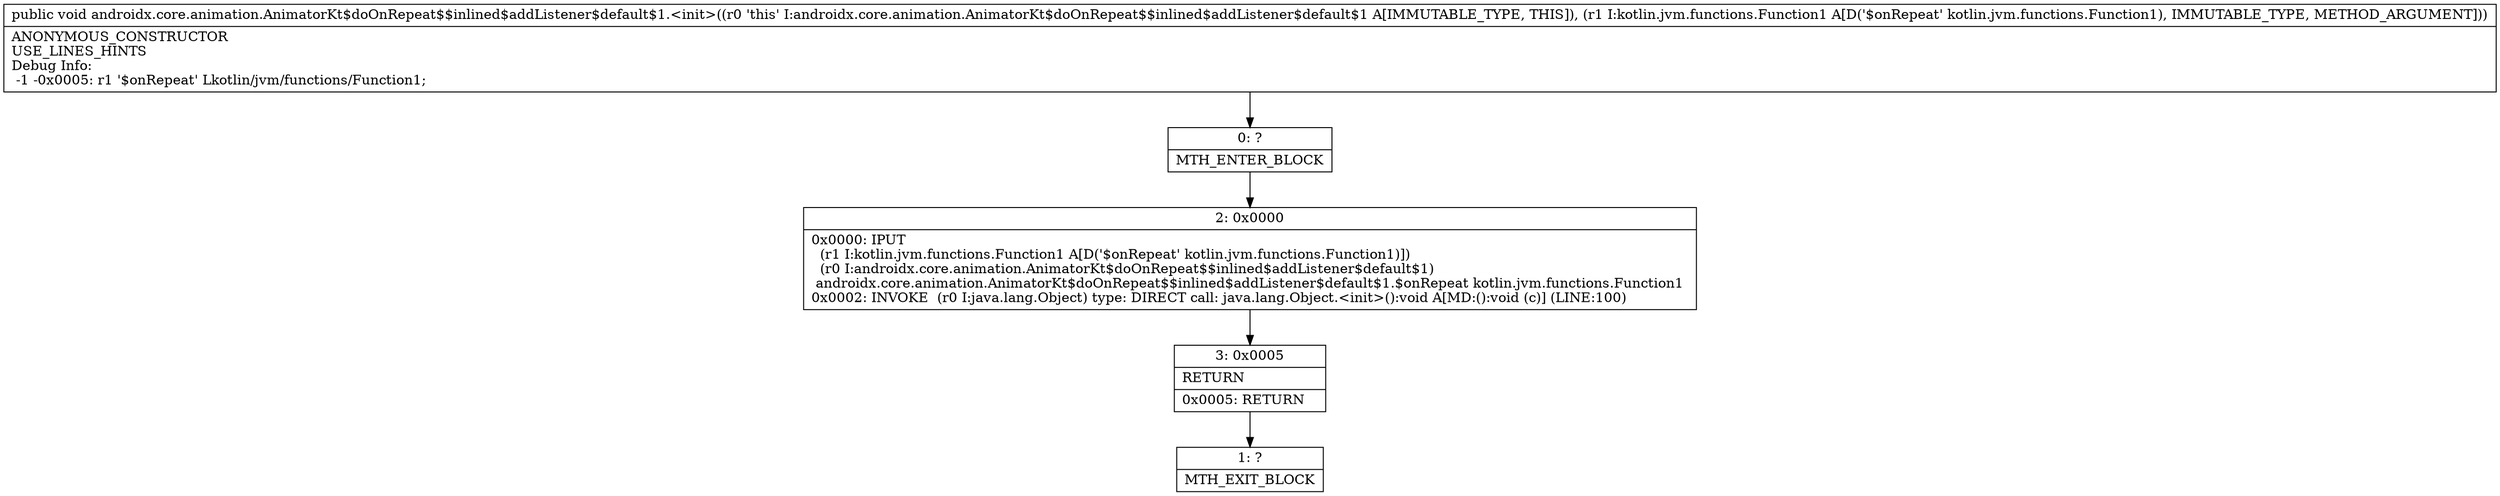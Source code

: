 digraph "CFG forandroidx.core.animation.AnimatorKt$doOnRepeat$$inlined$addListener$default$1.\<init\>(Lkotlin\/jvm\/functions\/Function1;)V" {
Node_0 [shape=record,label="{0\:\ ?|MTH_ENTER_BLOCK\l}"];
Node_2 [shape=record,label="{2\:\ 0x0000|0x0000: IPUT  \l  (r1 I:kotlin.jvm.functions.Function1 A[D('$onRepeat' kotlin.jvm.functions.Function1)])\l  (r0 I:androidx.core.animation.AnimatorKt$doOnRepeat$$inlined$addListener$default$1)\l androidx.core.animation.AnimatorKt$doOnRepeat$$inlined$addListener$default$1.$onRepeat kotlin.jvm.functions.Function1 \l0x0002: INVOKE  (r0 I:java.lang.Object) type: DIRECT call: java.lang.Object.\<init\>():void A[MD:():void (c)] (LINE:100)\l}"];
Node_3 [shape=record,label="{3\:\ 0x0005|RETURN\l|0x0005: RETURN   \l}"];
Node_1 [shape=record,label="{1\:\ ?|MTH_EXIT_BLOCK\l}"];
MethodNode[shape=record,label="{public void androidx.core.animation.AnimatorKt$doOnRepeat$$inlined$addListener$default$1.\<init\>((r0 'this' I:androidx.core.animation.AnimatorKt$doOnRepeat$$inlined$addListener$default$1 A[IMMUTABLE_TYPE, THIS]), (r1 I:kotlin.jvm.functions.Function1 A[D('$onRepeat' kotlin.jvm.functions.Function1), IMMUTABLE_TYPE, METHOD_ARGUMENT]))  | ANONYMOUS_CONSTRUCTOR\lUSE_LINES_HINTS\lDebug Info:\l  \-1 \-0x0005: r1 '$onRepeat' Lkotlin\/jvm\/functions\/Function1;\l}"];
MethodNode -> Node_0;Node_0 -> Node_2;
Node_2 -> Node_3;
Node_3 -> Node_1;
}

